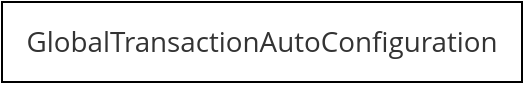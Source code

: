 <mxfile version="17.4.4" type="github">
  <diagram id="pW6KGwqnGs0sxxFgrA0n" name="第 1 页">
    <mxGraphModel dx="782" dy="436" grid="1" gridSize="10" guides="1" tooltips="1" connect="1" arrows="1" fold="1" page="1" pageScale="1" pageWidth="827" pageHeight="1169" math="0" shadow="0">
      <root>
        <mxCell id="0" />
        <mxCell id="1" parent="0" />
        <mxCell id="bi4NAcwm3cHcxFjPNZbn-1" value="&lt;div&gt;&lt;span style=&quot;font-size: 10.411pt ; font-family: &amp;#34;open sans&amp;#34; ; color: rgb(51 , 51 , 51)&quot;&gt;GlobalTransactionAutoConfiguration&lt;/span&gt;&lt;/div&gt;" style="rounded=0;whiteSpace=wrap;html=1;" vertex="1" parent="1">
          <mxGeometry x="110" y="80" width="260" height="40" as="geometry" />
        </mxCell>
      </root>
    </mxGraphModel>
  </diagram>
</mxfile>
